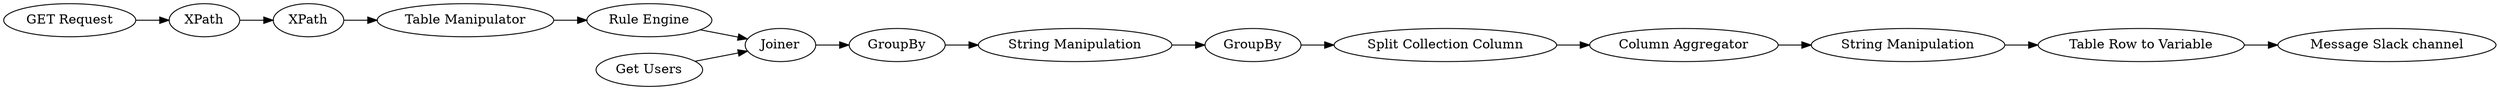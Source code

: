 digraph {
	"2454121916490796916_19" [label="Message Slack channel"]
	"2454121916490796916_9" [label=Joiner]
	"2454121916490796916_22" [label="Split Collection Column"]
	"2454121916490796916_7" [label="Rule Engine"]
	"2454121916490796916_4" [label="Table Manipulator"]
	"2454121916490796916_3" [label=XPath]
	"2454121916490796916_5" [label="Get Users"]
	"2454121916490796916_21" [label=GroupBy]
	"2454121916490796916_18" [label="String Manipulation"]
	"2454121916490796916_23" [label="String Manipulation"]
	"2454121916490796916_17" [label=GroupBy]
	"2454121916490796916_24" [label="Table Row to Variable"]
	"2454121916490796916_1" [label="GET Request"]
	"2454121916490796916_20" [label="Column Aggregator"]
	"2454121916490796916_2" [label=XPath]
	"2454121916490796916_22" -> "2454121916490796916_20"
	"2454121916490796916_5" -> "2454121916490796916_9"
	"2454121916490796916_9" -> "2454121916490796916_17"
	"2454121916490796916_7" -> "2454121916490796916_9"
	"2454121916490796916_3" -> "2454121916490796916_4"
	"2454121916490796916_18" -> "2454121916490796916_21"
	"2454121916490796916_21" -> "2454121916490796916_22"
	"2454121916490796916_20" -> "2454121916490796916_23"
	"2454121916490796916_24" -> "2454121916490796916_19"
	"2454121916490796916_1" -> "2454121916490796916_2"
	"2454121916490796916_4" -> "2454121916490796916_7"
	"2454121916490796916_2" -> "2454121916490796916_3"
	"2454121916490796916_23" -> "2454121916490796916_24"
	"2454121916490796916_17" -> "2454121916490796916_18"
	rankdir=LR
}
